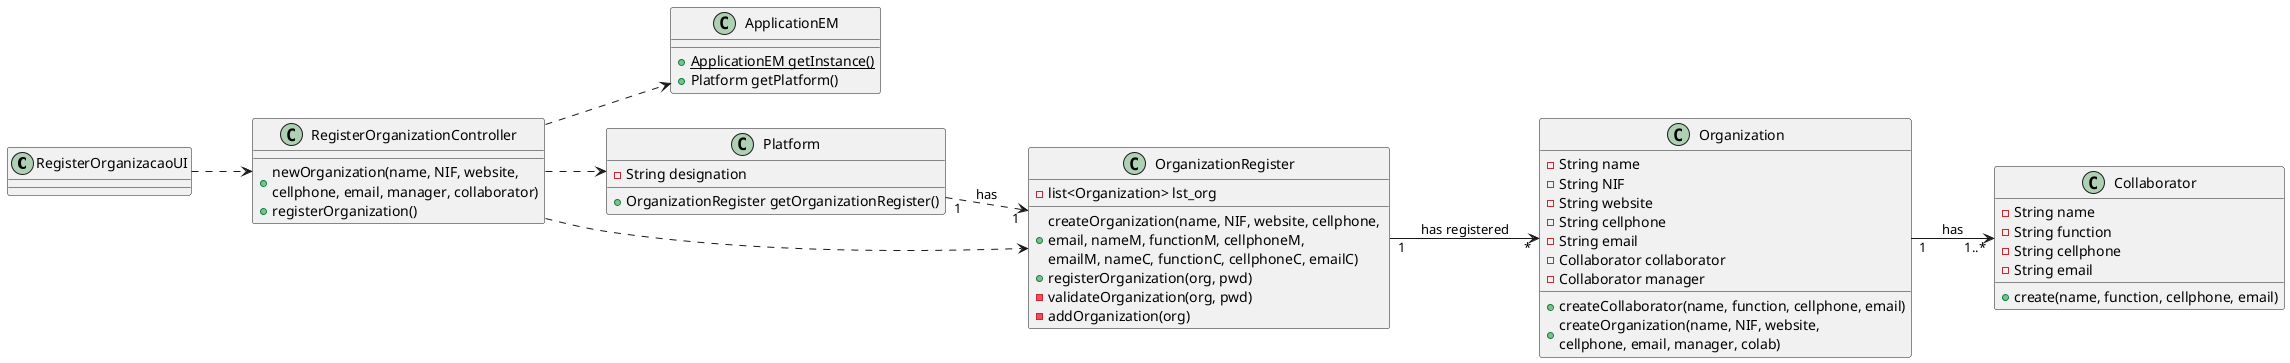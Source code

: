 @startuml

left to right direction

class RegisterOrganizacaoUI {
}

class RegisterOrganizationController {
    +newOrganization(name, NIF, website, \ncellphone, email, manager, collaborator)
    +registerOrganization()
}

class ApplicationEM {
+{static} ApplicationEM getInstance()
+Platform getPlatform()
}

class Platform {
  -String designation
 +OrganizationRegister getOrganizationRegister()
}

class Organization{
  -String name
  -String NIF
  -String website
  -String cellphone
  -String email
  -Collaborator collaborator
  -Collaborator manager
  +createCollaborator(name, function, cellphone, email)
  +createOrganization(name, NIF, website, \ncellphone, email, manager, colab)
}

class Collaborator {
  -String name
  -String function
  -String cellphone
  -String email
  +create(name, function, cellphone, email)

}

class OrganizationRegister {
    -list<Organization> lst_org

    +createOrganization(name, NIF, website, cellphone, \nemail, nameM, functionM, cellphoneM, \nemailM, nameC, functionC, cellphoneC, emailC)
    +registerOrganization(org, pwd)
    -validateOrganization(org, pwd)
    -addOrganization(org)
}


RegisterOrganizacaoUI ..> RegisterOrganizationController
RegisterOrganizationController ..> ApplicationEM
RegisterOrganizationController ..> Platform
RegisterOrganizationController ..> OrganizationRegister
OrganizationRegister "1" --> "*" Organization: has registered
Organization "1" --> "1..*" Collaborator: has
Platform "1" ..> "1" OrganizationRegister: has

@enduml
